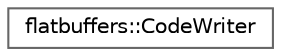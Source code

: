 digraph "Graphical Class Hierarchy"
{
 // LATEX_PDF_SIZE
  bgcolor="transparent";
  edge [fontname=Helvetica,fontsize=10,labelfontname=Helvetica,labelfontsize=10];
  node [fontname=Helvetica,fontsize=10,shape=box,height=0.2,width=0.4];
  rankdir="LR";
  Node0 [id="Node000000",label="flatbuffers::CodeWriter",height=0.2,width=0.4,color="grey40", fillcolor="white", style="filled",URL="$classflatbuffers_1_1CodeWriter.html",tooltip=" "];
}
